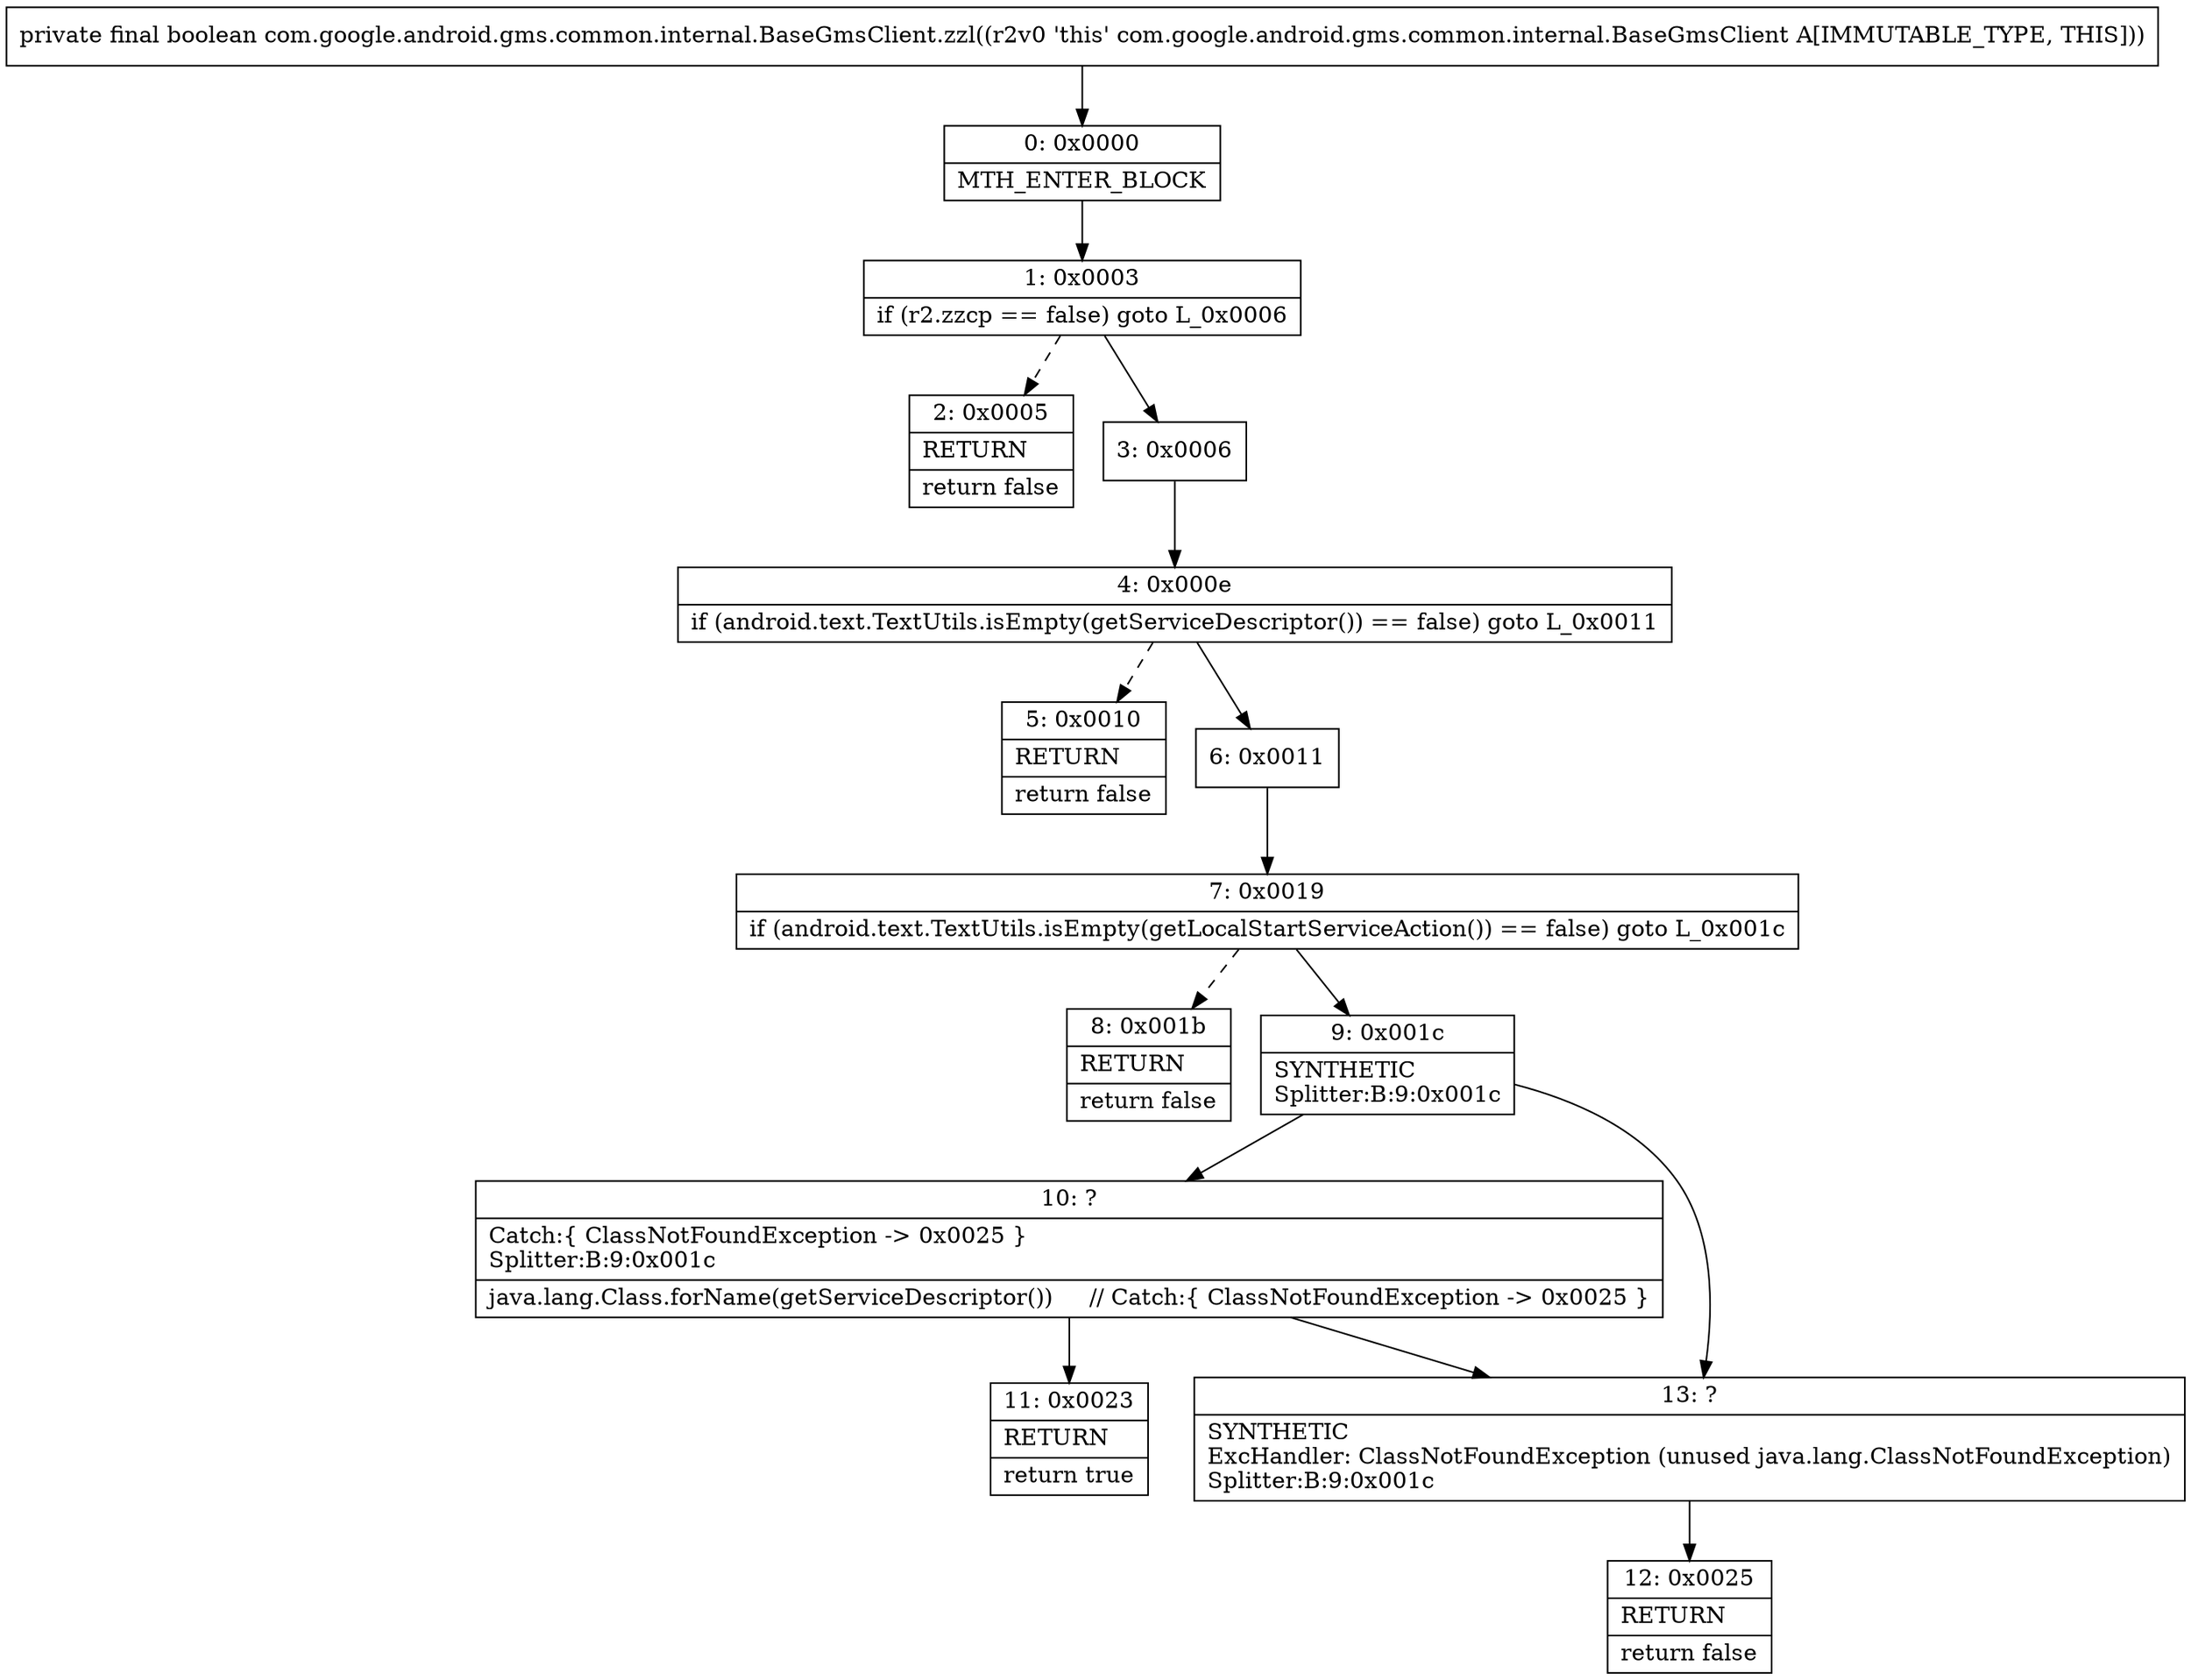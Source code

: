 digraph "CFG forcom.google.android.gms.common.internal.BaseGmsClient.zzl()Z" {
Node_0 [shape=record,label="{0\:\ 0x0000|MTH_ENTER_BLOCK\l}"];
Node_1 [shape=record,label="{1\:\ 0x0003|if (r2.zzcp == false) goto L_0x0006\l}"];
Node_2 [shape=record,label="{2\:\ 0x0005|RETURN\l|return false\l}"];
Node_3 [shape=record,label="{3\:\ 0x0006}"];
Node_4 [shape=record,label="{4\:\ 0x000e|if (android.text.TextUtils.isEmpty(getServiceDescriptor()) == false) goto L_0x0011\l}"];
Node_5 [shape=record,label="{5\:\ 0x0010|RETURN\l|return false\l}"];
Node_6 [shape=record,label="{6\:\ 0x0011}"];
Node_7 [shape=record,label="{7\:\ 0x0019|if (android.text.TextUtils.isEmpty(getLocalStartServiceAction()) == false) goto L_0x001c\l}"];
Node_8 [shape=record,label="{8\:\ 0x001b|RETURN\l|return false\l}"];
Node_9 [shape=record,label="{9\:\ 0x001c|SYNTHETIC\lSplitter:B:9:0x001c\l}"];
Node_10 [shape=record,label="{10\:\ ?|Catch:\{ ClassNotFoundException \-\> 0x0025 \}\lSplitter:B:9:0x001c\l|java.lang.Class.forName(getServiceDescriptor())     \/\/ Catch:\{ ClassNotFoundException \-\> 0x0025 \}\l}"];
Node_11 [shape=record,label="{11\:\ 0x0023|RETURN\l|return true\l}"];
Node_12 [shape=record,label="{12\:\ 0x0025|RETURN\l|return false\l}"];
Node_13 [shape=record,label="{13\:\ ?|SYNTHETIC\lExcHandler: ClassNotFoundException (unused java.lang.ClassNotFoundException)\lSplitter:B:9:0x001c\l}"];
MethodNode[shape=record,label="{private final boolean com.google.android.gms.common.internal.BaseGmsClient.zzl((r2v0 'this' com.google.android.gms.common.internal.BaseGmsClient A[IMMUTABLE_TYPE, THIS])) }"];
MethodNode -> Node_0;
Node_0 -> Node_1;
Node_1 -> Node_2[style=dashed];
Node_1 -> Node_3;
Node_3 -> Node_4;
Node_4 -> Node_5[style=dashed];
Node_4 -> Node_6;
Node_6 -> Node_7;
Node_7 -> Node_8[style=dashed];
Node_7 -> Node_9;
Node_9 -> Node_10;
Node_9 -> Node_13;
Node_10 -> Node_11;
Node_10 -> Node_13;
Node_13 -> Node_12;
}

